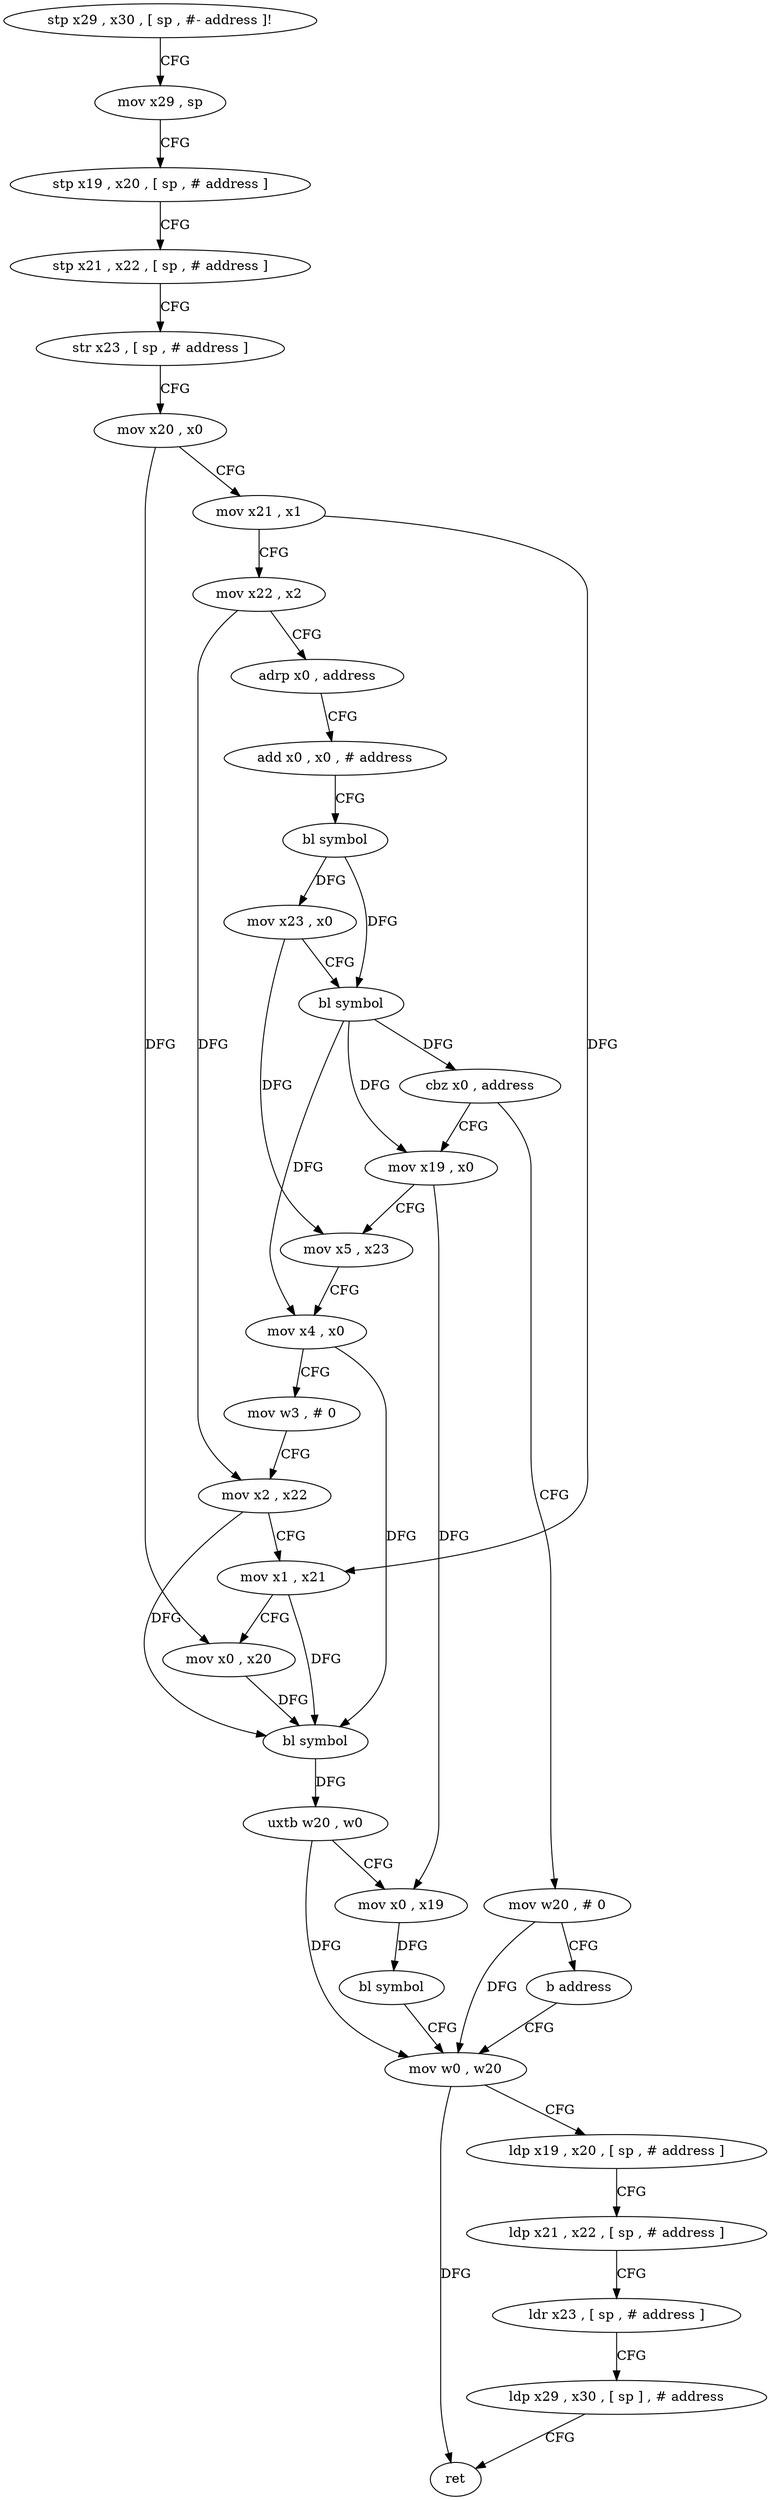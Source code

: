 digraph "func" {
"4312292" [label = "stp x29 , x30 , [ sp , #- address ]!" ]
"4312296" [label = "mov x29 , sp" ]
"4312300" [label = "stp x19 , x20 , [ sp , # address ]" ]
"4312304" [label = "stp x21 , x22 , [ sp , # address ]" ]
"4312308" [label = "str x23 , [ sp , # address ]" ]
"4312312" [label = "mov x20 , x0" ]
"4312316" [label = "mov x21 , x1" ]
"4312320" [label = "mov x22 , x2" ]
"4312324" [label = "adrp x0 , address" ]
"4312328" [label = "add x0 , x0 , # address" ]
"4312332" [label = "bl symbol" ]
"4312336" [label = "mov x23 , x0" ]
"4312340" [label = "bl symbol" ]
"4312344" [label = "cbz x0 , address" ]
"4312416" [label = "mov w20 , # 0" ]
"4312348" [label = "mov x19 , x0" ]
"4312420" [label = "b address" ]
"4312392" [label = "mov w0 , w20" ]
"4312352" [label = "mov x5 , x23" ]
"4312356" [label = "mov x4 , x0" ]
"4312360" [label = "mov w3 , # 0" ]
"4312364" [label = "mov x2 , x22" ]
"4312368" [label = "mov x1 , x21" ]
"4312372" [label = "mov x0 , x20" ]
"4312376" [label = "bl symbol" ]
"4312380" [label = "uxtb w20 , w0" ]
"4312384" [label = "mov x0 , x19" ]
"4312388" [label = "bl symbol" ]
"4312396" [label = "ldp x19 , x20 , [ sp , # address ]" ]
"4312400" [label = "ldp x21 , x22 , [ sp , # address ]" ]
"4312404" [label = "ldr x23 , [ sp , # address ]" ]
"4312408" [label = "ldp x29 , x30 , [ sp ] , # address" ]
"4312412" [label = "ret" ]
"4312292" -> "4312296" [ label = "CFG" ]
"4312296" -> "4312300" [ label = "CFG" ]
"4312300" -> "4312304" [ label = "CFG" ]
"4312304" -> "4312308" [ label = "CFG" ]
"4312308" -> "4312312" [ label = "CFG" ]
"4312312" -> "4312316" [ label = "CFG" ]
"4312312" -> "4312372" [ label = "DFG" ]
"4312316" -> "4312320" [ label = "CFG" ]
"4312316" -> "4312368" [ label = "DFG" ]
"4312320" -> "4312324" [ label = "CFG" ]
"4312320" -> "4312364" [ label = "DFG" ]
"4312324" -> "4312328" [ label = "CFG" ]
"4312328" -> "4312332" [ label = "CFG" ]
"4312332" -> "4312336" [ label = "DFG" ]
"4312332" -> "4312340" [ label = "DFG" ]
"4312336" -> "4312340" [ label = "CFG" ]
"4312336" -> "4312352" [ label = "DFG" ]
"4312340" -> "4312344" [ label = "DFG" ]
"4312340" -> "4312348" [ label = "DFG" ]
"4312340" -> "4312356" [ label = "DFG" ]
"4312344" -> "4312416" [ label = "CFG" ]
"4312344" -> "4312348" [ label = "CFG" ]
"4312416" -> "4312420" [ label = "CFG" ]
"4312416" -> "4312392" [ label = "DFG" ]
"4312348" -> "4312352" [ label = "CFG" ]
"4312348" -> "4312384" [ label = "DFG" ]
"4312420" -> "4312392" [ label = "CFG" ]
"4312392" -> "4312396" [ label = "CFG" ]
"4312392" -> "4312412" [ label = "DFG" ]
"4312352" -> "4312356" [ label = "CFG" ]
"4312356" -> "4312360" [ label = "CFG" ]
"4312356" -> "4312376" [ label = "DFG" ]
"4312360" -> "4312364" [ label = "CFG" ]
"4312364" -> "4312368" [ label = "CFG" ]
"4312364" -> "4312376" [ label = "DFG" ]
"4312368" -> "4312372" [ label = "CFG" ]
"4312368" -> "4312376" [ label = "DFG" ]
"4312372" -> "4312376" [ label = "DFG" ]
"4312376" -> "4312380" [ label = "DFG" ]
"4312380" -> "4312384" [ label = "CFG" ]
"4312380" -> "4312392" [ label = "DFG" ]
"4312384" -> "4312388" [ label = "DFG" ]
"4312388" -> "4312392" [ label = "CFG" ]
"4312396" -> "4312400" [ label = "CFG" ]
"4312400" -> "4312404" [ label = "CFG" ]
"4312404" -> "4312408" [ label = "CFG" ]
"4312408" -> "4312412" [ label = "CFG" ]
}
